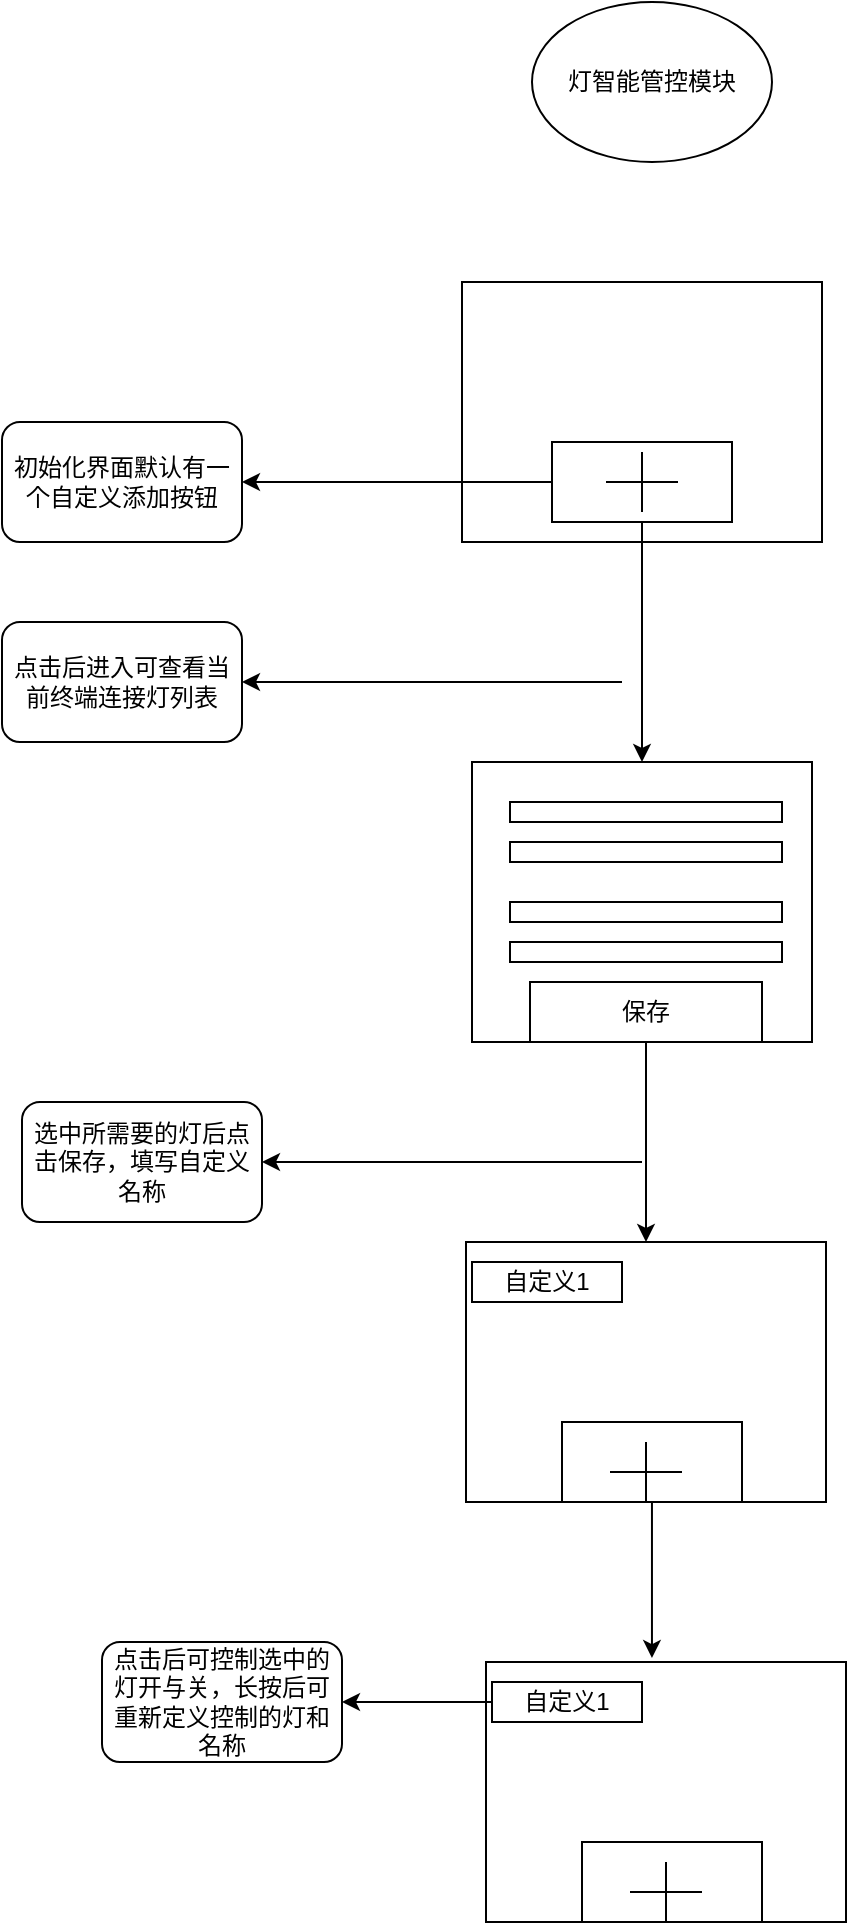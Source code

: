 <mxfile version="17.1.1" type="github">
  <diagram id="sC8Dn9gLM0qOhP2Wz6wK" name="第 1 页">
    <mxGraphModel dx="2062" dy="1122" grid="1" gridSize="10" guides="1" tooltips="1" connect="1" arrows="1" fold="1" page="1" pageScale="1" pageWidth="827" pageHeight="1169" math="0" shadow="0">
      <root>
        <mxCell id="0" />
        <mxCell id="1" parent="0" />
        <mxCell id="1xZW1lL9CZbo1leavQ0f-1" value="" style="rounded=0;whiteSpace=wrap;html=1;" vertex="1" parent="1">
          <mxGeometry x="330" y="400" width="180" height="130" as="geometry" />
        </mxCell>
        <mxCell id="1xZW1lL9CZbo1leavQ0f-7" style="edgeStyle=orthogonalEdgeStyle;rounded=0;orthogonalLoop=1;jettySize=auto;html=1;entryX=1;entryY=0.5;entryDx=0;entryDy=0;" edge="1" parent="1" source="1xZW1lL9CZbo1leavQ0f-4" target="1xZW1lL9CZbo1leavQ0f-6">
          <mxGeometry relative="1" as="geometry" />
        </mxCell>
        <mxCell id="1xZW1lL9CZbo1leavQ0f-8" style="edgeStyle=orthogonalEdgeStyle;rounded=0;orthogonalLoop=1;jettySize=auto;html=1;" edge="1" parent="1" source="1xZW1lL9CZbo1leavQ0f-4">
          <mxGeometry relative="1" as="geometry">
            <mxPoint x="420" y="640" as="targetPoint" />
          </mxGeometry>
        </mxCell>
        <mxCell id="1xZW1lL9CZbo1leavQ0f-4" value="" style="rounded=0;whiteSpace=wrap;html=1;" vertex="1" parent="1">
          <mxGeometry x="375" y="480" width="90" height="40" as="geometry" />
        </mxCell>
        <mxCell id="1xZW1lL9CZbo1leavQ0f-2" value="" style="shape=cross;whiteSpace=wrap;html=1;size=0;" vertex="1" parent="1">
          <mxGeometry x="402" y="485" width="36" height="30" as="geometry" />
        </mxCell>
        <mxCell id="1xZW1lL9CZbo1leavQ0f-6" value="初始化界面默认有一个自定义添加按钮" style="rounded=1;whiteSpace=wrap;html=1;" vertex="1" parent="1">
          <mxGeometry x="100" y="470" width="120" height="60" as="geometry" />
        </mxCell>
        <mxCell id="1xZW1lL9CZbo1leavQ0f-9" value="" style="rounded=0;whiteSpace=wrap;html=1;" vertex="1" parent="1">
          <mxGeometry x="335" y="640" width="170" height="140" as="geometry" />
        </mxCell>
        <mxCell id="1xZW1lL9CZbo1leavQ0f-10" value="点击后进入可查看当前终端连接灯列表" style="rounded=1;whiteSpace=wrap;html=1;" vertex="1" parent="1">
          <mxGeometry x="100" y="570" width="120" height="60" as="geometry" />
        </mxCell>
        <mxCell id="1xZW1lL9CZbo1leavQ0f-11" value="" style="rounded=0;whiteSpace=wrap;html=1;" vertex="1" parent="1">
          <mxGeometry x="354" y="660" width="136" height="10" as="geometry" />
        </mxCell>
        <mxCell id="1xZW1lL9CZbo1leavQ0f-12" value="" style="rounded=0;whiteSpace=wrap;html=1;" vertex="1" parent="1">
          <mxGeometry x="354" y="680" width="136" height="10" as="geometry" />
        </mxCell>
        <mxCell id="1xZW1lL9CZbo1leavQ0f-13" value="" style="rounded=0;whiteSpace=wrap;html=1;" vertex="1" parent="1">
          <mxGeometry x="354" y="710" width="136" height="10" as="geometry" />
        </mxCell>
        <mxCell id="1xZW1lL9CZbo1leavQ0f-14" value="" style="rounded=0;whiteSpace=wrap;html=1;" vertex="1" parent="1">
          <mxGeometry x="354" y="730" width="136" height="10" as="geometry" />
        </mxCell>
        <mxCell id="1xZW1lL9CZbo1leavQ0f-18" value="" style="endArrow=classic;html=1;rounded=0;entryX=1;entryY=0.5;entryDx=0;entryDy=0;" edge="1" parent="1" target="1xZW1lL9CZbo1leavQ0f-10">
          <mxGeometry width="50" height="50" relative="1" as="geometry">
            <mxPoint x="410" y="600" as="sourcePoint" />
            <mxPoint x="440" y="630" as="targetPoint" />
          </mxGeometry>
        </mxCell>
        <mxCell id="1xZW1lL9CZbo1leavQ0f-23" value="" style="edgeStyle=orthogonalEdgeStyle;rounded=0;orthogonalLoop=1;jettySize=auto;html=1;" edge="1" parent="1" source="1xZW1lL9CZbo1leavQ0f-19" target="1xZW1lL9CZbo1leavQ0f-20">
          <mxGeometry relative="1" as="geometry" />
        </mxCell>
        <mxCell id="1xZW1lL9CZbo1leavQ0f-19" value="保存" style="rounded=0;whiteSpace=wrap;html=1;" vertex="1" parent="1">
          <mxGeometry x="364" y="750" width="116" height="30" as="geometry" />
        </mxCell>
        <mxCell id="1xZW1lL9CZbo1leavQ0f-20" value="" style="rounded=0;whiteSpace=wrap;html=1;" vertex="1" parent="1">
          <mxGeometry x="332" y="880" width="180" height="130" as="geometry" />
        </mxCell>
        <mxCell id="1xZW1lL9CZbo1leavQ0f-33" style="edgeStyle=orthogonalEdgeStyle;rounded=0;orthogonalLoop=1;jettySize=auto;html=1;entryX=0.461;entryY=-0.015;entryDx=0;entryDy=0;entryPerimeter=0;" edge="1" parent="1" source="1xZW1lL9CZbo1leavQ0f-21" target="1xZW1lL9CZbo1leavQ0f-27">
          <mxGeometry relative="1" as="geometry" />
        </mxCell>
        <mxCell id="1xZW1lL9CZbo1leavQ0f-21" value="" style="rounded=0;whiteSpace=wrap;html=1;" vertex="1" parent="1">
          <mxGeometry x="380" y="970" width="90" height="40" as="geometry" />
        </mxCell>
        <mxCell id="1xZW1lL9CZbo1leavQ0f-22" value="" style="shape=cross;whiteSpace=wrap;html=1;size=0;" vertex="1" parent="1">
          <mxGeometry x="404" y="980" width="36" height="30" as="geometry" />
        </mxCell>
        <mxCell id="1xZW1lL9CZbo1leavQ0f-24" value="自定义1" style="rounded=0;whiteSpace=wrap;html=1;" vertex="1" parent="1">
          <mxGeometry x="335" y="890" width="75" height="20" as="geometry" />
        </mxCell>
        <mxCell id="1xZW1lL9CZbo1leavQ0f-25" value="选中所需要的灯后点击保存，填写自定义名称" style="rounded=1;whiteSpace=wrap;html=1;" vertex="1" parent="1">
          <mxGeometry x="110" y="810" width="120" height="60" as="geometry" />
        </mxCell>
        <mxCell id="1xZW1lL9CZbo1leavQ0f-26" value="" style="endArrow=classic;html=1;rounded=0;entryX=1;entryY=0.5;entryDx=0;entryDy=0;" edge="1" parent="1" target="1xZW1lL9CZbo1leavQ0f-25">
          <mxGeometry width="50" height="50" relative="1" as="geometry">
            <mxPoint x="420" y="840" as="sourcePoint" />
            <mxPoint x="440" y="720" as="targetPoint" />
          </mxGeometry>
        </mxCell>
        <mxCell id="1xZW1lL9CZbo1leavQ0f-27" value="" style="rounded=0;whiteSpace=wrap;html=1;" vertex="1" parent="1">
          <mxGeometry x="342" y="1090" width="180" height="130" as="geometry" />
        </mxCell>
        <mxCell id="1xZW1lL9CZbo1leavQ0f-28" value="" style="rounded=0;whiteSpace=wrap;html=1;" vertex="1" parent="1">
          <mxGeometry x="390" y="1180" width="90" height="40" as="geometry" />
        </mxCell>
        <mxCell id="1xZW1lL9CZbo1leavQ0f-29" value="" style="shape=cross;whiteSpace=wrap;html=1;size=0;" vertex="1" parent="1">
          <mxGeometry x="414" y="1190" width="36" height="30" as="geometry" />
        </mxCell>
        <mxCell id="1xZW1lL9CZbo1leavQ0f-35" value="" style="edgeStyle=orthogonalEdgeStyle;rounded=0;orthogonalLoop=1;jettySize=auto;html=1;" edge="1" parent="1" source="1xZW1lL9CZbo1leavQ0f-30" target="1xZW1lL9CZbo1leavQ0f-34">
          <mxGeometry relative="1" as="geometry" />
        </mxCell>
        <mxCell id="1xZW1lL9CZbo1leavQ0f-30" value="自定义1" style="rounded=0;whiteSpace=wrap;html=1;" vertex="1" parent="1">
          <mxGeometry x="345" y="1100" width="75" height="20" as="geometry" />
        </mxCell>
        <mxCell id="1xZW1lL9CZbo1leavQ0f-34" value="点击后可控制选中的灯开与关，长按后可重新定义控制的灯和名称" style="rounded=1;whiteSpace=wrap;html=1;" vertex="1" parent="1">
          <mxGeometry x="150" y="1080" width="120" height="60" as="geometry" />
        </mxCell>
        <mxCell id="1xZW1lL9CZbo1leavQ0f-36" value="灯智能管控模块" style="ellipse;whiteSpace=wrap;html=1;" vertex="1" parent="1">
          <mxGeometry x="365" y="260" width="120" height="80" as="geometry" />
        </mxCell>
      </root>
    </mxGraphModel>
  </diagram>
</mxfile>
